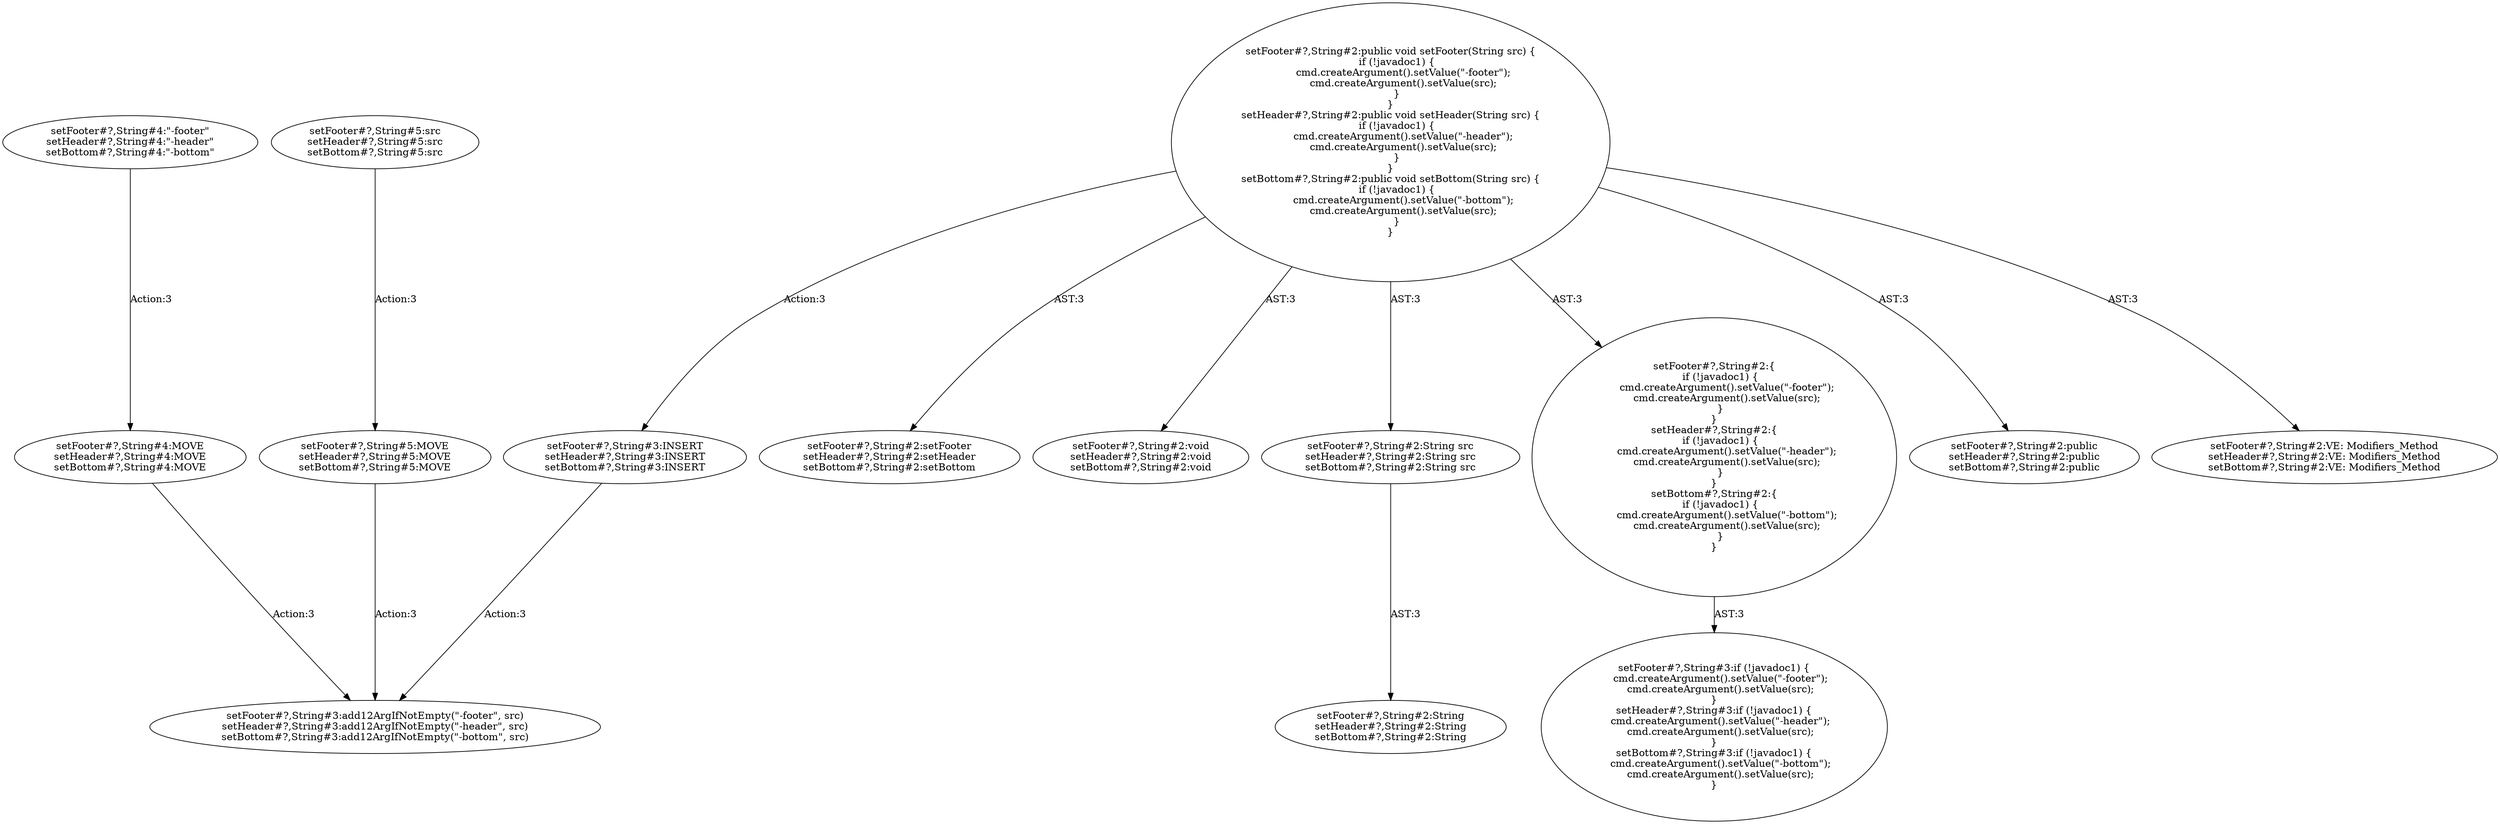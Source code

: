 digraph "Pattern" {
0 [label="setFooter#?,String#3:INSERT
setHeader#?,String#3:INSERT
setBottom#?,String#3:INSERT" shape=ellipse]
1 [label="setFooter#?,String#2:public void setFooter(String src) \{
    if (!javadoc1) \{
        cmd.createArgument().setValue(\"-footer\");
        cmd.createArgument().setValue(src);
    \}
\}
setHeader#?,String#2:public void setHeader(String src) \{
    if (!javadoc1) \{
        cmd.createArgument().setValue(\"-header\");
        cmd.createArgument().setValue(src);
    \}
\}
setBottom#?,String#2:public void setBottom(String src) \{
    if (!javadoc1) \{
        cmd.createArgument().setValue(\"-bottom\");
        cmd.createArgument().setValue(src);
    \}
\}" shape=ellipse]
2 [label="setFooter#?,String#2:setFooter
setHeader#?,String#2:setHeader
setBottom#?,String#2:setBottom" shape=ellipse]
3 [label="setFooter#?,String#2:void
setHeader#?,String#2:void
setBottom#?,String#2:void" shape=ellipse]
4 [label="setFooter#?,String#2:String src
setHeader#?,String#2:String src
setBottom#?,String#2:String src" shape=ellipse]
5 [label="setFooter#?,String#2:String
setHeader#?,String#2:String
setBottom#?,String#2:String" shape=ellipse]
6 [label="setFooter#?,String#2:\{
    if (!javadoc1) \{
        cmd.createArgument().setValue(\"-footer\");
        cmd.createArgument().setValue(src);
    \}
\}
setHeader#?,String#2:\{
    if (!javadoc1) \{
        cmd.createArgument().setValue(\"-header\");
        cmd.createArgument().setValue(src);
    \}
\}
setBottom#?,String#2:\{
    if (!javadoc1) \{
        cmd.createArgument().setValue(\"-bottom\");
        cmd.createArgument().setValue(src);
    \}
\}" shape=ellipse]
7 [label="setFooter#?,String#3:if (!javadoc1) \{
    cmd.createArgument().setValue(\"-footer\");
    cmd.createArgument().setValue(src);
\}
setHeader#?,String#3:if (!javadoc1) \{
    cmd.createArgument().setValue(\"-header\");
    cmd.createArgument().setValue(src);
\}
setBottom#?,String#3:if (!javadoc1) \{
    cmd.createArgument().setValue(\"-bottom\");
    cmd.createArgument().setValue(src);
\}" shape=ellipse]
8 [label="setFooter#?,String#2:public
setHeader#?,String#2:public
setBottom#?,String#2:public" shape=ellipse]
9 [label="setFooter#?,String#2:VE: Modifiers_Method
setHeader#?,String#2:VE: Modifiers_Method
setBottom#?,String#2:VE: Modifiers_Method" shape=ellipse]
10 [label="setFooter#?,String#3:add12ArgIfNotEmpty(\"-footer\", src)
setHeader#?,String#3:add12ArgIfNotEmpty(\"-header\", src)
setBottom#?,String#3:add12ArgIfNotEmpty(\"-bottom\", src)" shape=ellipse]
11 [label="setFooter#?,String#4:MOVE
setHeader#?,String#4:MOVE
setBottom#?,String#4:MOVE" shape=ellipse]
12 [label="setFooter#?,String#4:\"-footer\"
setHeader#?,String#4:\"-header\"
setBottom#?,String#4:\"-bottom\"" shape=ellipse]
13 [label="setFooter#?,String#5:MOVE
setHeader#?,String#5:MOVE
setBottom#?,String#5:MOVE" shape=ellipse]
14 [label="setFooter#?,String#5:src
setHeader#?,String#5:src
setBottom#?,String#5:src" shape=ellipse]
0 -> 10 [label="Action:3"];
1 -> 0 [label="Action:3"];
1 -> 2 [label="AST:3"];
1 -> 3 [label="AST:3"];
1 -> 4 [label="AST:3"];
1 -> 6 [label="AST:3"];
1 -> 8 [label="AST:3"];
1 -> 9 [label="AST:3"];
4 -> 5 [label="AST:3"];
6 -> 7 [label="AST:3"];
11 -> 10 [label="Action:3"];
12 -> 11 [label="Action:3"];
13 -> 10 [label="Action:3"];
14 -> 13 [label="Action:3"];
}
